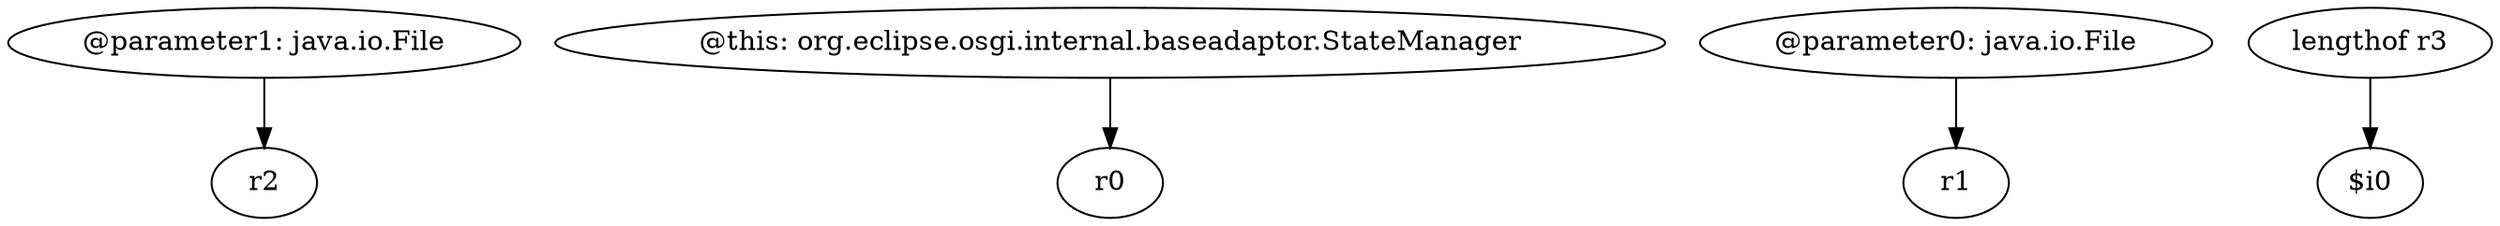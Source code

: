 digraph g {
0[label="@parameter1: java.io.File"]
1[label="r2"]
0->1[label=""]
2[label="@this: org.eclipse.osgi.internal.baseadaptor.StateManager"]
3[label="r0"]
2->3[label=""]
4[label="@parameter0: java.io.File"]
5[label="r1"]
4->5[label=""]
6[label="lengthof r3"]
7[label="$i0"]
6->7[label=""]
}